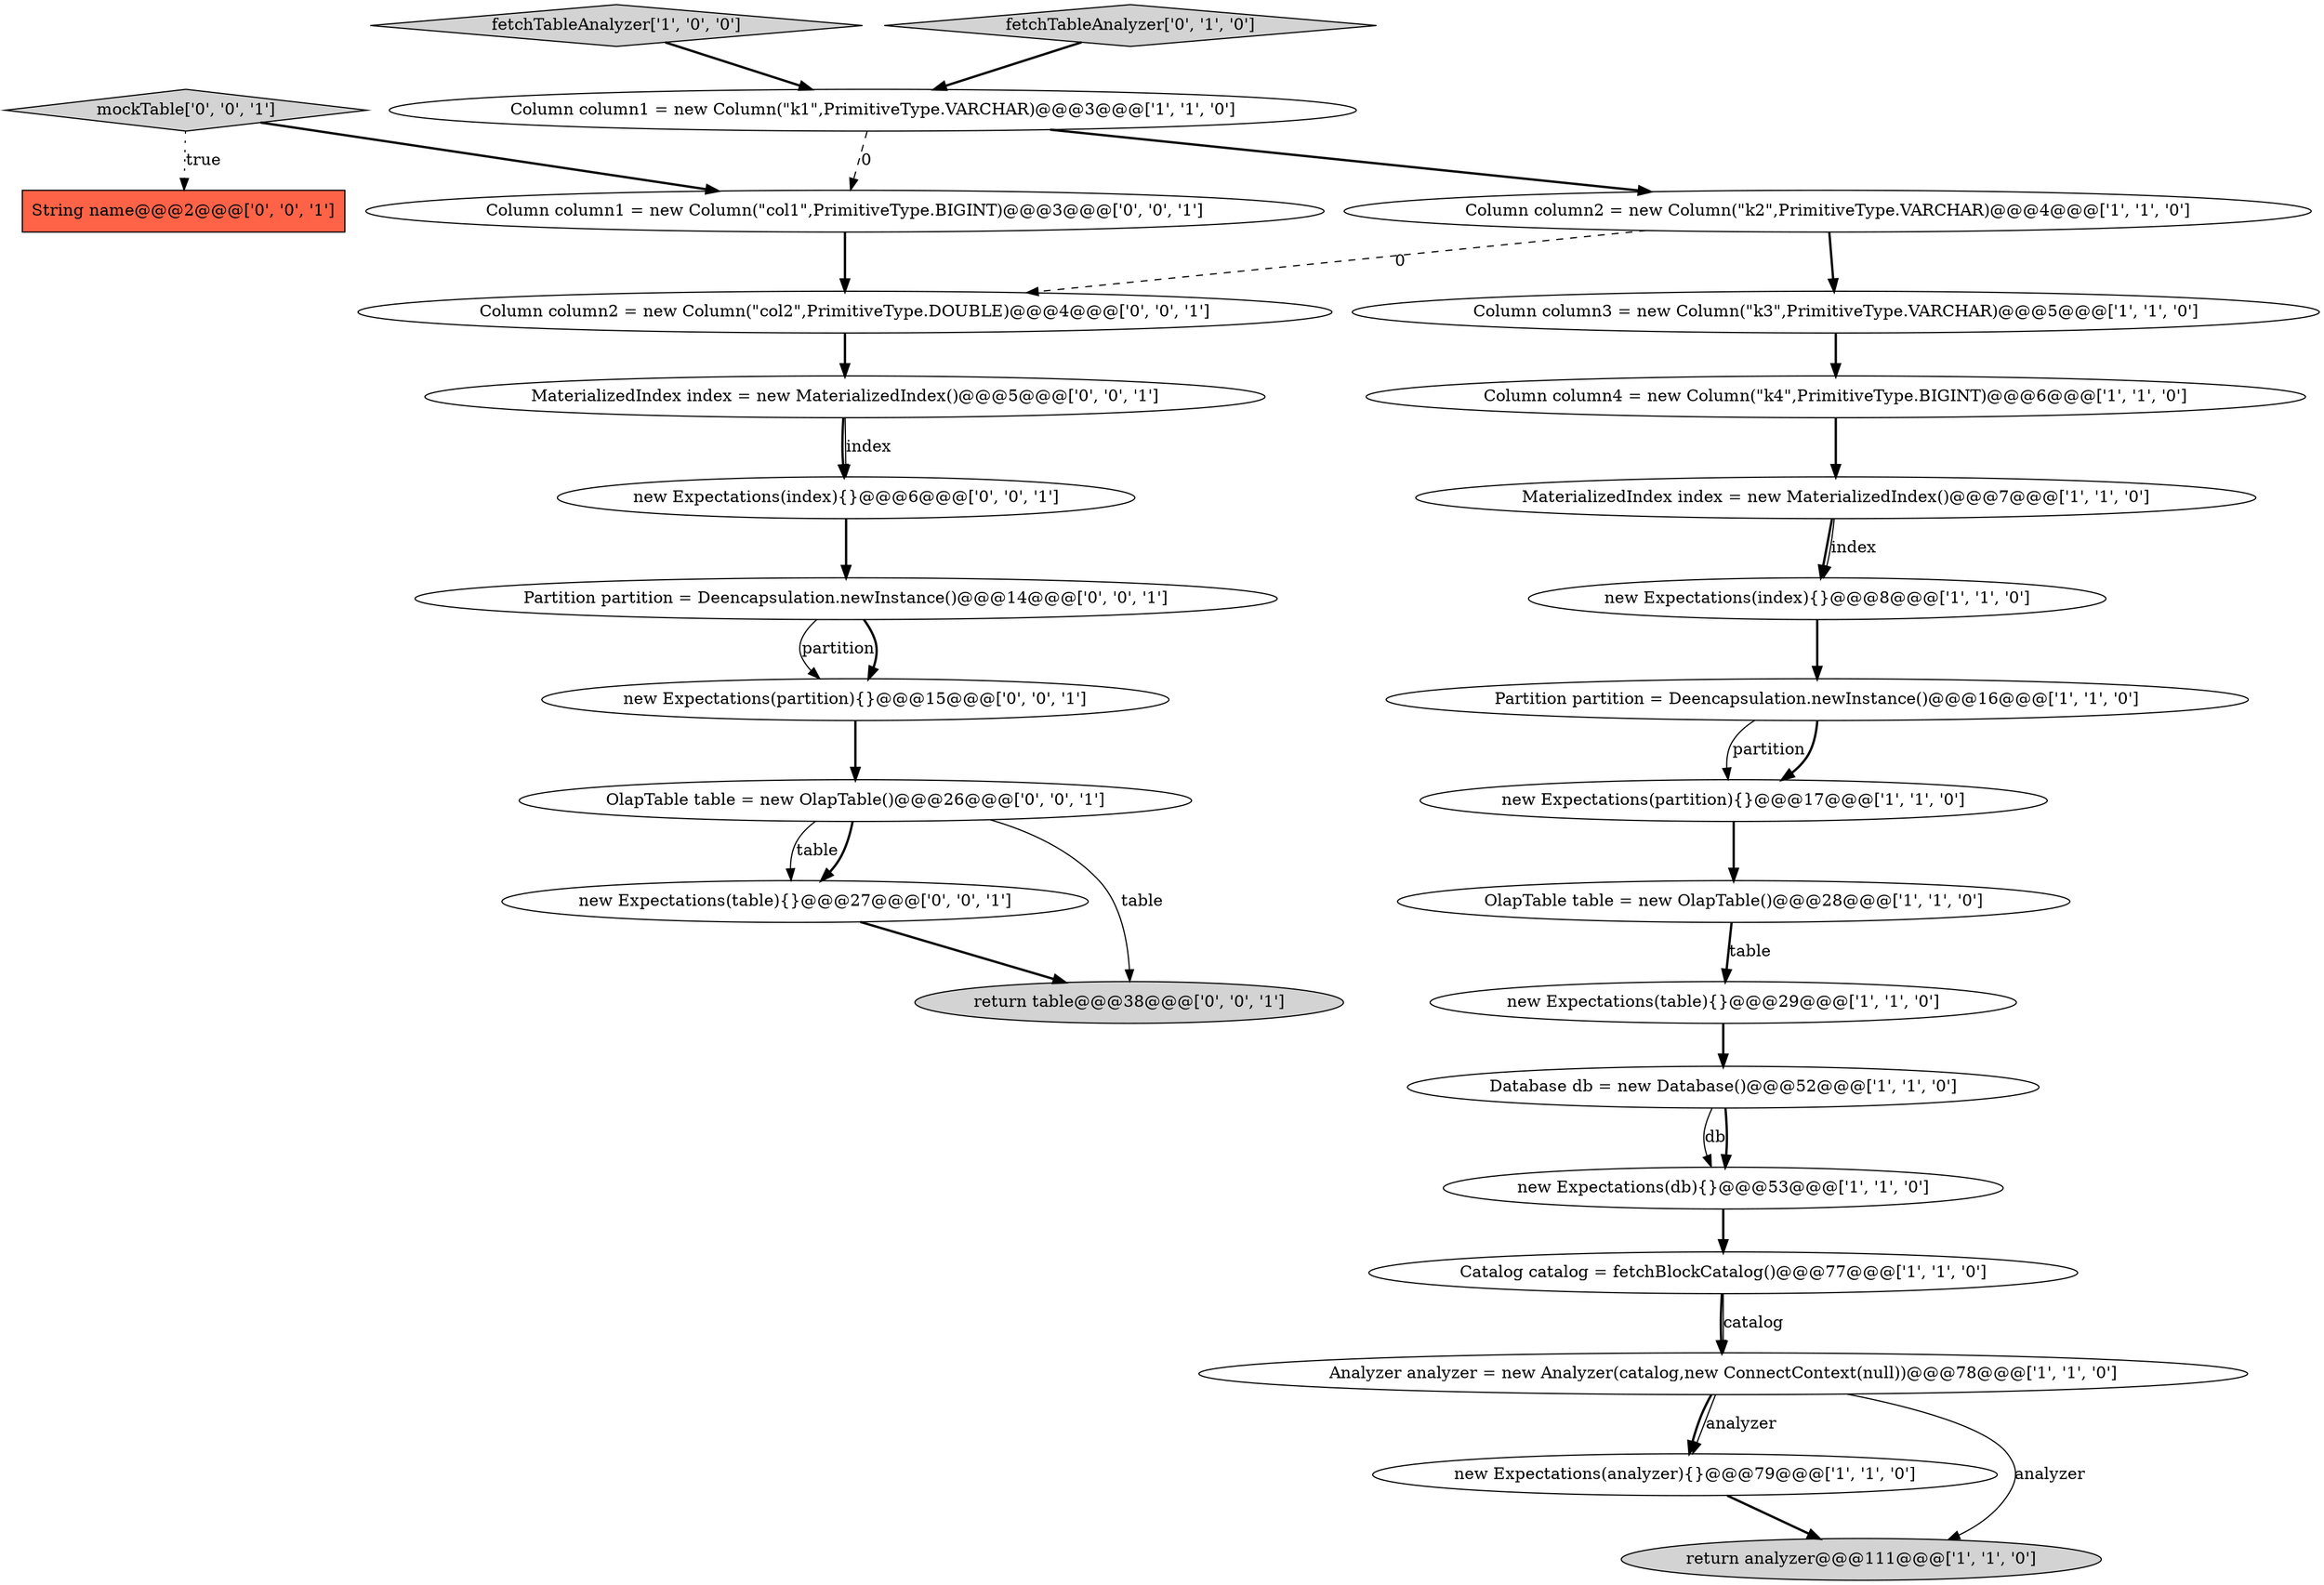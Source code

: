digraph {
13 [style = filled, label = "new Expectations(table){}@@@29@@@['1', '1', '0']", fillcolor = white, shape = ellipse image = "AAA0AAABBB1BBB"];
28 [style = filled, label = "new Expectations(partition){}@@@15@@@['0', '0', '1']", fillcolor = white, shape = ellipse image = "AAA0AAABBB3BBB"];
2 [style = filled, label = "new Expectations(db){}@@@53@@@['1', '1', '0']", fillcolor = white, shape = ellipse image = "AAA0AAABBB1BBB"];
15 [style = filled, label = "fetchTableAnalyzer['1', '0', '0']", fillcolor = lightgray, shape = diamond image = "AAA0AAABBB1BBB"];
18 [style = filled, label = "String name@@@2@@@['0', '0', '1']", fillcolor = tomato, shape = box image = "AAA0AAABBB3BBB"];
26 [style = filled, label = "new Expectations(table){}@@@27@@@['0', '0', '1']", fillcolor = white, shape = ellipse image = "AAA0AAABBB3BBB"];
22 [style = filled, label = "mockTable['0', '0', '1']", fillcolor = lightgray, shape = diamond image = "AAA0AAABBB3BBB"];
27 [style = filled, label = "new Expectations(index){}@@@6@@@['0', '0', '1']", fillcolor = white, shape = ellipse image = "AAA0AAABBB3BBB"];
7 [style = filled, label = "Catalog catalog = fetchBlockCatalog()@@@77@@@['1', '1', '0']", fillcolor = white, shape = ellipse image = "AAA0AAABBB1BBB"];
0 [style = filled, label = "Column column3 = new Column(\"k3\",PrimitiveType.VARCHAR)@@@5@@@['1', '1', '0']", fillcolor = white, shape = ellipse image = "AAA0AAABBB1BBB"];
23 [style = filled, label = "Column column2 = new Column(\"col2\",PrimitiveType.DOUBLE)@@@4@@@['0', '0', '1']", fillcolor = white, shape = ellipse image = "AAA0AAABBB3BBB"];
5 [style = filled, label = "Column column2 = new Column(\"k2\",PrimitiveType.VARCHAR)@@@4@@@['1', '1', '0']", fillcolor = white, shape = ellipse image = "AAA0AAABBB1BBB"];
8 [style = filled, label = "MaterializedIndex index = new MaterializedIndex()@@@7@@@['1', '1', '0']", fillcolor = white, shape = ellipse image = "AAA0AAABBB1BBB"];
6 [style = filled, label = "new Expectations(partition){}@@@17@@@['1', '1', '0']", fillcolor = white, shape = ellipse image = "AAA0AAABBB1BBB"];
4 [style = filled, label = "new Expectations(analyzer){}@@@79@@@['1', '1', '0']", fillcolor = white, shape = ellipse image = "AAA0AAABBB1BBB"];
10 [style = filled, label = "Column column1 = new Column(\"k1\",PrimitiveType.VARCHAR)@@@3@@@['1', '1', '0']", fillcolor = white, shape = ellipse image = "AAA0AAABBB1BBB"];
21 [style = filled, label = "MaterializedIndex index = new MaterializedIndex()@@@5@@@['0', '0', '1']", fillcolor = white, shape = ellipse image = "AAA0AAABBB3BBB"];
14 [style = filled, label = "OlapTable table = new OlapTable()@@@28@@@['1', '1', '0']", fillcolor = white, shape = ellipse image = "AAA0AAABBB1BBB"];
11 [style = filled, label = "Analyzer analyzer = new Analyzer(catalog,new ConnectContext(null))@@@78@@@['1', '1', '0']", fillcolor = white, shape = ellipse image = "AAA0AAABBB1BBB"];
19 [style = filled, label = "OlapTable table = new OlapTable()@@@26@@@['0', '0', '1']", fillcolor = white, shape = ellipse image = "AAA0AAABBB3BBB"];
16 [style = filled, label = "Partition partition = Deencapsulation.newInstance()@@@16@@@['1', '1', '0']", fillcolor = white, shape = ellipse image = "AAA0AAABBB1BBB"];
20 [style = filled, label = "Partition partition = Deencapsulation.newInstance()@@@14@@@['0', '0', '1']", fillcolor = white, shape = ellipse image = "AAA0AAABBB3BBB"];
25 [style = filled, label = "return table@@@38@@@['0', '0', '1']", fillcolor = lightgray, shape = ellipse image = "AAA0AAABBB3BBB"];
24 [style = filled, label = "Column column1 = new Column(\"col1\",PrimitiveType.BIGINT)@@@3@@@['0', '0', '1']", fillcolor = white, shape = ellipse image = "AAA0AAABBB3BBB"];
1 [style = filled, label = "Column column4 = new Column(\"k4\",PrimitiveType.BIGINT)@@@6@@@['1', '1', '0']", fillcolor = white, shape = ellipse image = "AAA0AAABBB1BBB"];
9 [style = filled, label = "Database db = new Database()@@@52@@@['1', '1', '0']", fillcolor = white, shape = ellipse image = "AAA0AAABBB1BBB"];
17 [style = filled, label = "fetchTableAnalyzer['0', '1', '0']", fillcolor = lightgray, shape = diamond image = "AAA0AAABBB2BBB"];
3 [style = filled, label = "new Expectations(index){}@@@8@@@['1', '1', '0']", fillcolor = white, shape = ellipse image = "AAA0AAABBB1BBB"];
12 [style = filled, label = "return analyzer@@@111@@@['1', '1', '0']", fillcolor = lightgray, shape = ellipse image = "AAA0AAABBB1BBB"];
19->26 [style = solid, label="table"];
11->4 [style = bold, label=""];
9->2 [style = solid, label="db"];
24->23 [style = bold, label=""];
2->7 [style = bold, label=""];
22->24 [style = bold, label=""];
1->8 [style = bold, label=""];
19->25 [style = solid, label="table"];
14->13 [style = bold, label=""];
9->2 [style = bold, label=""];
28->19 [style = bold, label=""];
11->12 [style = solid, label="analyzer"];
7->11 [style = bold, label=""];
27->20 [style = bold, label=""];
0->1 [style = bold, label=""];
8->3 [style = bold, label=""];
20->28 [style = solid, label="partition"];
23->21 [style = bold, label=""];
16->6 [style = solid, label="partition"];
11->4 [style = solid, label="analyzer"];
26->25 [style = bold, label=""];
5->0 [style = bold, label=""];
10->24 [style = dashed, label="0"];
6->14 [style = bold, label=""];
5->23 [style = dashed, label="0"];
19->26 [style = bold, label=""];
16->6 [style = bold, label=""];
4->12 [style = bold, label=""];
20->28 [style = bold, label=""];
21->27 [style = bold, label=""];
3->16 [style = bold, label=""];
13->9 [style = bold, label=""];
22->18 [style = dotted, label="true"];
8->3 [style = solid, label="index"];
21->27 [style = solid, label="index"];
15->10 [style = bold, label=""];
10->5 [style = bold, label=""];
17->10 [style = bold, label=""];
14->13 [style = solid, label="table"];
7->11 [style = solid, label="catalog"];
}
